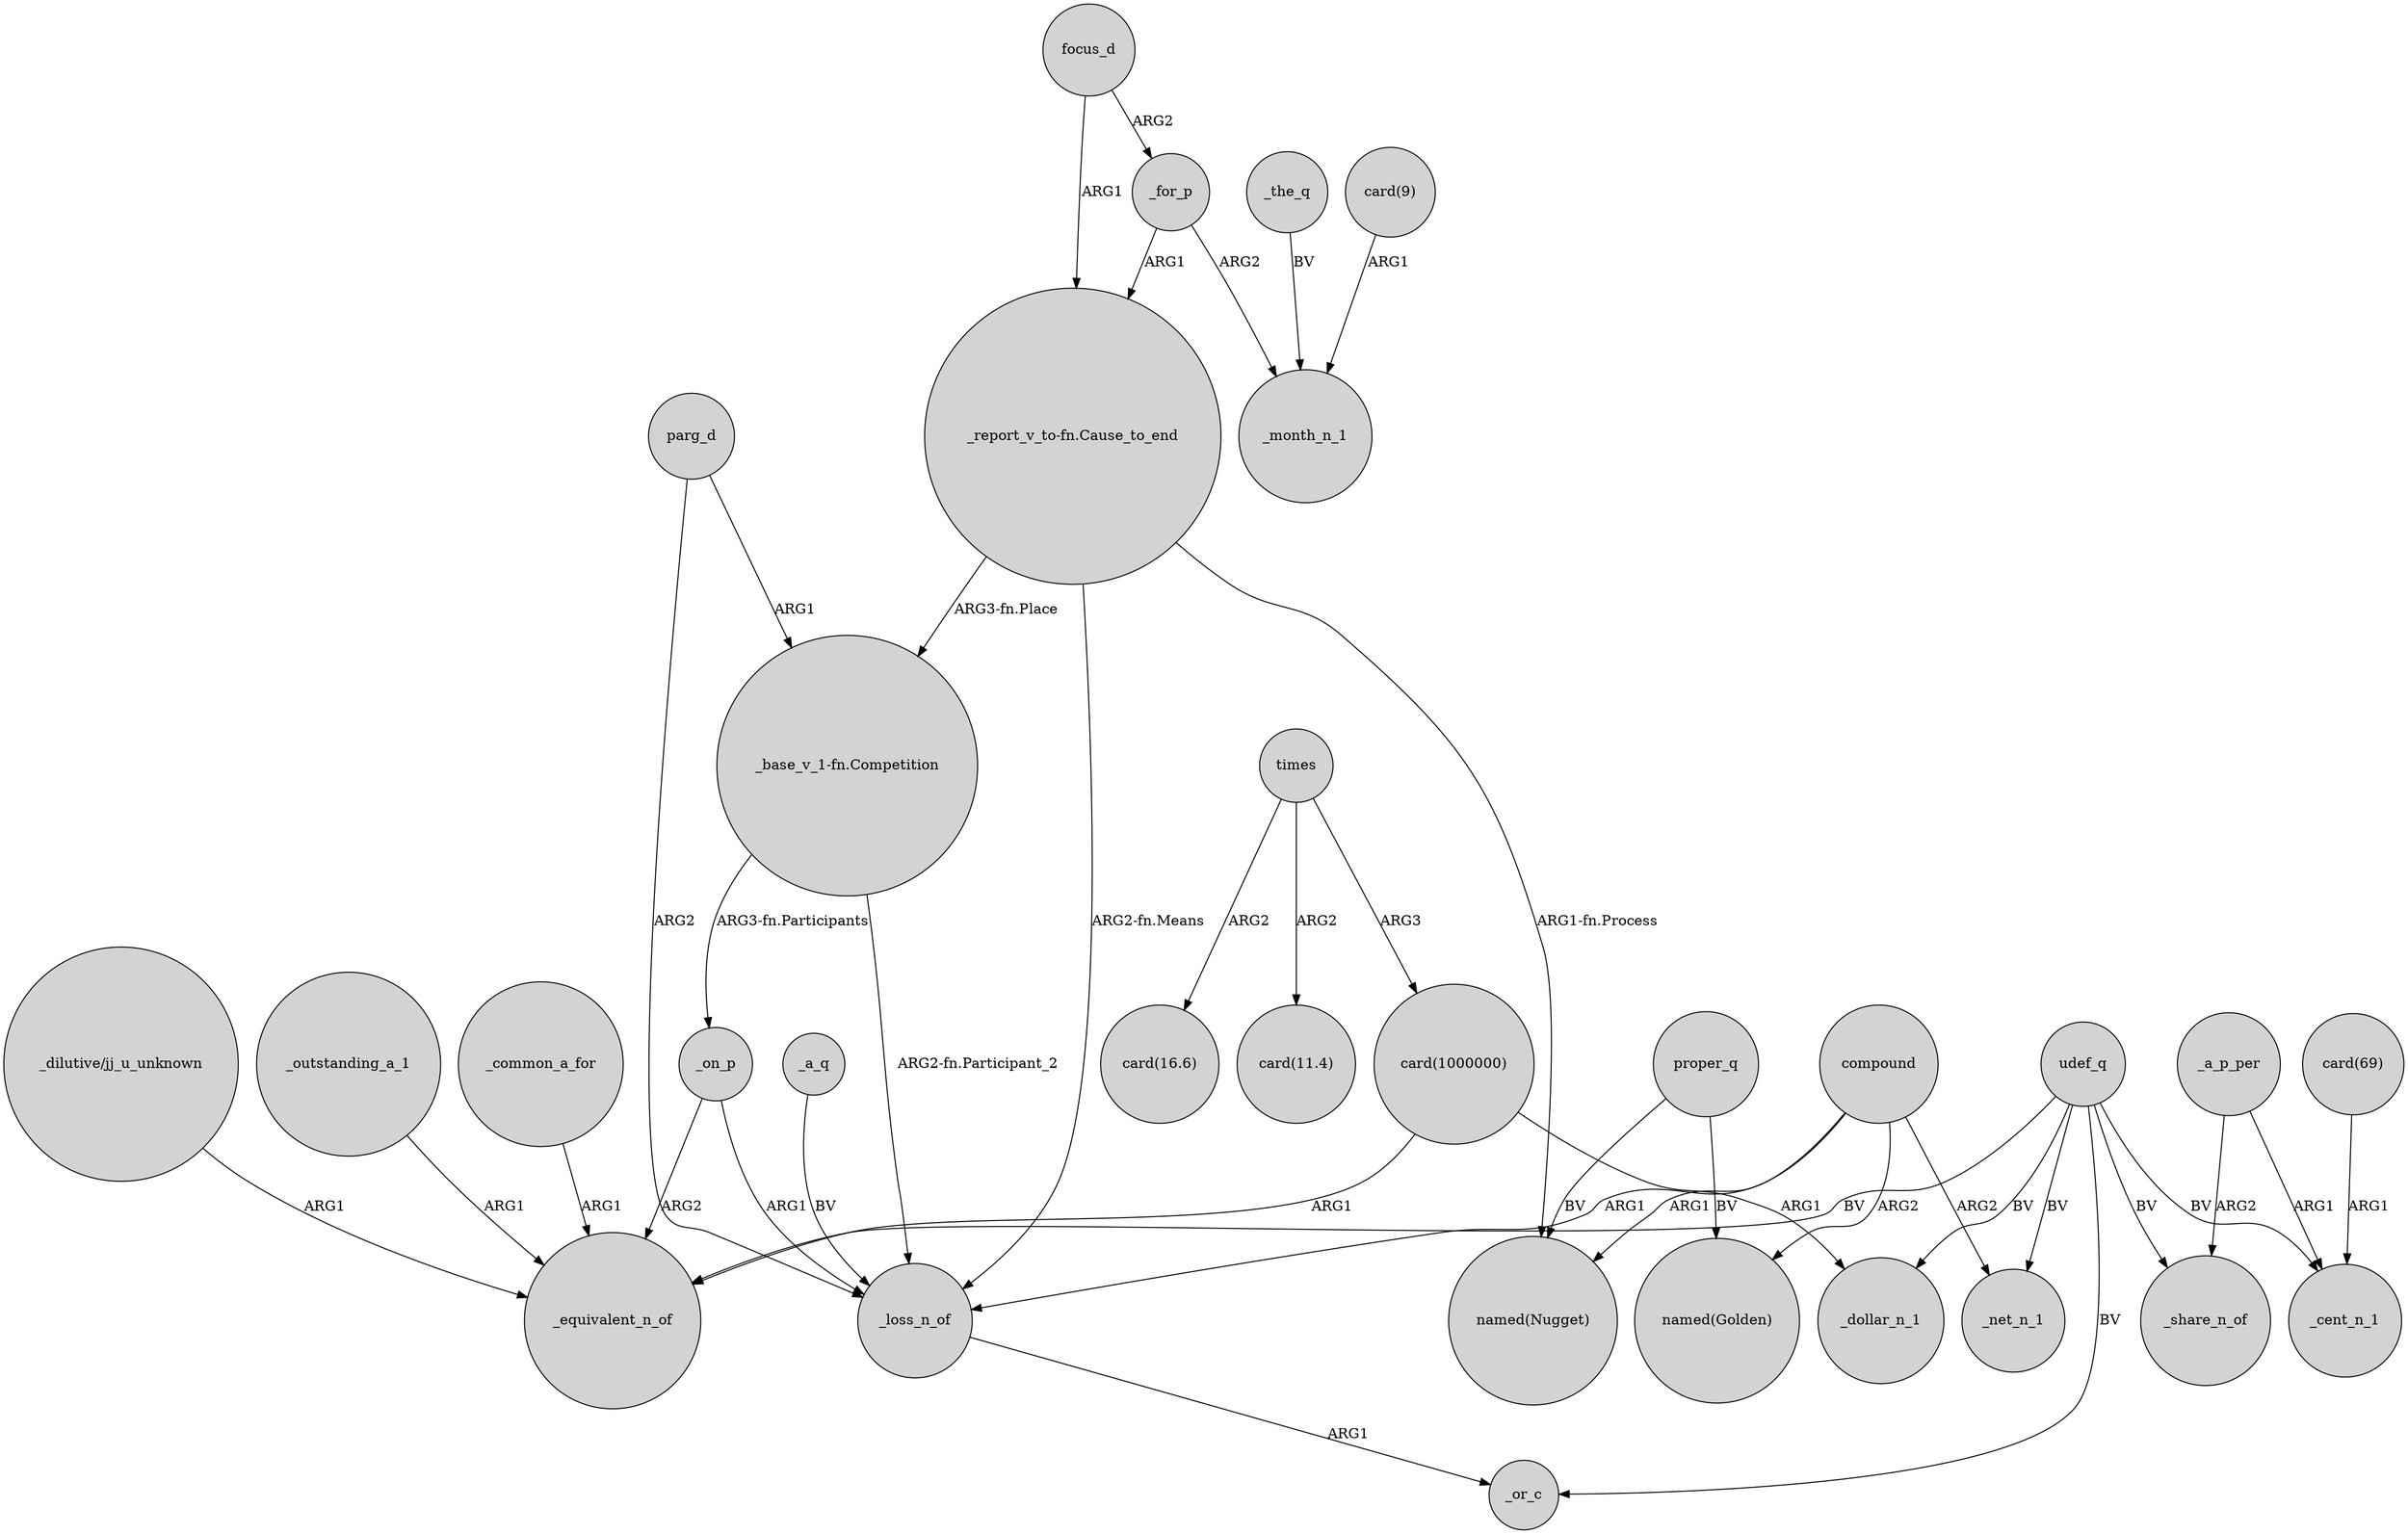 digraph {
	node [shape=circle style=filled]
	udef_q -> _equivalent_n_of [label=BV]
	_a_q -> _loss_n_of [label=BV]
	parg_d -> _loss_n_of [label=ARG2]
	compound -> _net_n_1 [label=ARG2]
	"_dilutive/jj_u_unknown" -> _equivalent_n_of [label=ARG1]
	_on_p -> _loss_n_of [label=ARG1]
	_a_p_per -> _cent_n_1 [label=ARG1]
	_the_q -> _month_n_1 [label=BV]
	times -> "card(16.6)" [label=ARG2]
	times -> "card(1000000)" [label=ARG3]
	focus_d -> "_report_v_to-fn.Cause_to_end" [label=ARG1]
	"card(1000000)" -> _equivalent_n_of [label=ARG1]
	udef_q -> _cent_n_1 [label=BV]
	"_base_v_1-fn.Competition" -> _loss_n_of [label="ARG2-fn.Participant_2"]
	"card(69)" -> _cent_n_1 [label=ARG1]
	_on_p -> _equivalent_n_of [label=ARG2]
	udef_q -> _or_c [label=BV]
	"_report_v_to-fn.Cause_to_end" -> _loss_n_of [label="ARG2-fn.Means"]
	_outstanding_a_1 -> _equivalent_n_of [label=ARG1]
	compound -> "named(Golden)" [label=ARG2]
	compound -> _loss_n_of [label=ARG1]
	_a_p_per -> _share_n_of [label=ARG2]
	udef_q -> _share_n_of [label=BV]
	udef_q -> _net_n_1 [label=BV]
	udef_q -> _dollar_n_1 [label=BV]
	proper_q -> "named(Nugget)" [label=BV]
	compound -> "named(Nugget)" [label=ARG1]
	"card(1000000)" -> _dollar_n_1 [label=ARG1]
	"_report_v_to-fn.Cause_to_end" -> "named(Nugget)" [label="ARG1-fn.Process"]
	"_base_v_1-fn.Competition" -> _on_p [label="ARG3-fn.Participants"]
	_loss_n_of -> _or_c [label=ARG1]
	"_report_v_to-fn.Cause_to_end" -> "_base_v_1-fn.Competition" [label="ARG3-fn.Place"]
	proper_q -> "named(Golden)" [label=BV]
	_common_a_for -> _equivalent_n_of [label=ARG1]
	"card(9)" -> _month_n_1 [label=ARG1]
	focus_d -> _for_p [label=ARG2]
	_for_p -> "_report_v_to-fn.Cause_to_end" [label=ARG1]
	_for_p -> _month_n_1 [label=ARG2]
	times -> "card(11.4)" [label=ARG2]
	parg_d -> "_base_v_1-fn.Competition" [label=ARG1]
}
